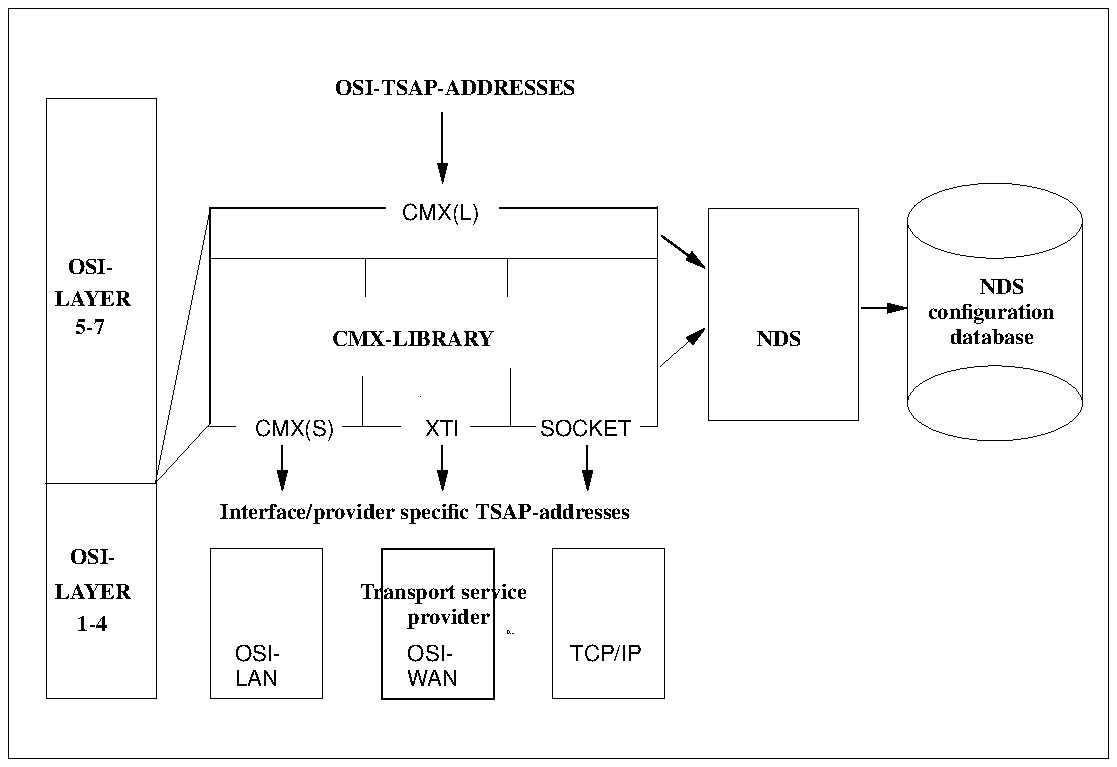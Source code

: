 ...\" @OSF_COPYRIGHT@
...\" COPYRIGHT NOTICE
...\" Copyright (c) 1990, 1991, 1992, 1993, 1994 Open Software Foundation, Inc.
...\" ALL RIGHTS RESERVED (DCE).  See the file named COPYRIGHT.DCE for
...\" the full copyright text.
...\" 
...\" HISTORY
...\" $Log: nds.pic,v $
...\" Revision 1.1.2.1  1994/08/04  21:03:29  hal
...\" 	Create DCE GDS Admin Gd & Ref from GDS parts of Adm Gd & Cmd Ref; fix log
...\" 	[1994/08/04  20:39:35  hal]
...\"
...\" 	Create DCE GDS Admin Gd & Ref from GDS parts of Adm Gd & Cmd Ref; fix log leaders if needed
...\"
...\" 	Creating GDS Admin Gd & Ref from Admin book.extended, Cmd Ref
...\"
...\" Revision 1.1.2.4  1994/06/13  18:00:51  devobj
...\" 	cr10872 - fix copyright
...\" 	[1994/06/13  17:59:50  devobj]
...\" 
...\" Revision 1.1.2.3  1993/11/15  15:53:28  rom
...\" 	Remove fill 0.00 from box invis directive; pic doesn't like this.  Add .ps to end of figure.
...\" 	[1993/11/15  15:53:03  rom]
...\" 
...\" Revision 1.1.2.2  1993/11/08  13:39:11  rnollman
...\" 	incorporated comments from Dublin
...\" 	[1993/11/08  13:38:57  rnollman]
...\" 
...\" Revision 1.1.2.1  1993/11/07  16:37:11  rnollman
...\" 	creating new figure
...\" 	[1993/11/07  16:36:59  rnollman]
...\" 
...\" $EndLog$
.ps 11
.PS
box with .sw at (2.86,4.06) width 0.56 height 0.75
line -> from 3.888,5.325 to 3.888,5.100
line -> from 3.163,5.325 to 3.163,5.100
line from 2.000,6.513 to 2.875,6.513
line from 3.450,6.513 to 4.237,6.513
line from 2.000,6.513 to 2.000,5.438
line -> from 3.163,6.987 to 3.163,6.638
line -> from 4.263,6.375 to 4.475,6.213
line -> from 2.362,5.325 to 2.362,5.100
line -> from 5.263,6.013 to 5.487,6.013
"\s8\fHCMX(L)\fP" at 2.962,6.485 ljust
line -> from 4.250,5.725 to 4.475,5.912
line from 1.988,5.425 to 2.125,5.425
line from 3.300,5.425 to 3.625,5.425
box invis with .sw at (2.74,4.30) width 1.02 height 0.40
line from 4.237,6.525 to 4.237,5.425
"\s8\fHSOCKET\fP" at 3.650,5.397 ljust
"\s8\fHXTI\fP" at 3.075,5.397 ljust
"\s8\fHCMX(S)\fP" at 2.225,5.397 ljust
box with .sw at (3.71,4.06) width 0.56 height 0.75
ellipse at 5.925,5.537 wid 0.875 ht 0.375
ellipse at 5.925,6.450 wid 0.875 ht 0.375
line from 2.000,6.513 to 1.725,5.138
box with .sw at (4.49,5.45) width 0.75 height 1.06
line from 6.362,6.450 to 6.362,5.525
line from 2.000,6.263 to 4.237,6.263
line from 3.487,6.263 to 3.487,6.075
line from 3.050,5.575 to 3.050,5.575
line from 5.487,6.450 to 5.487,5.537
"\s8\fBOSI-\fP" at 1.300,4.760 ljust
box with .sw at (1.18,4.06) width 0.55 height 3.00
"\s8\fBprovider\fP" at 2.987,4.460 ljust
"\s8\fB5-7\fP" at 1.325,5.910 ljust
"\s8\fHOSI-\fP" at 2.125,4.272 ljust
"\s8\fHLAN\fP" at 2.125,4.147 ljust
line from 2.763,5.425 to 2.763,5.675
line from 2.775,6.263 to 2.775,6.075
box with .sw at (0.99,3.76) width 5.50 height 3.75
"\s8\fBNDS\fP" at 5.850,6.110 ljust
"\s8\fBconfiguration\fP" at 5.588,5.985 ljust
line from 2.000,5.438 to 1.725,5.138
"\s8\fBdatabase\fP" at 5.700,5.860 ljust
line from 2.663,5.425 to 2.950,5.425
"\s8\fBOSI-\fP" at 1.288,6.210 ljust
line from 3.500,5.425 to 3.500,5.713
"\s8\fBLAYER\fP" at 1.225,6.047 ljust
line from 1.175,5.138 to 1.725,5.138
"\s8\fBLAYER\fP" at 1.225,4.585 ljust
line from 4.150,5.425 to 4.237,5.425
"\s8\fBCMX-LIBRARY\fP" at 2.612,5.847 ljust
"\s8\fBNDS\fP" at 4.737,5.847 ljust
"\s8\fHTCP/IP\fP" at 3.800,4.272 ljust
"\s8\fHOSI-\fP" at 2.987,4.272 ljust
"\s8\fHWAN\fP" at 2.987,4.147 ljust
"\s8\fB1-4\fP" at 1.337,4.422 ljust
"\s20\fB...\fP" at 3.487,4.406 ljust
box with .sw at (2.00,4.06) width 0.56 height 0.75
"\s8\fBOSI-TSAP-ADDRESSES\fP" at 2.625,7.085 ljust
"\s8\fBInterface/provider specific TSAP-addresses\fP" at 2.050,4.985 ljust
"\s8\fBTransport service\fP" at 2.750,4.585 ljust
.PE
.ps
